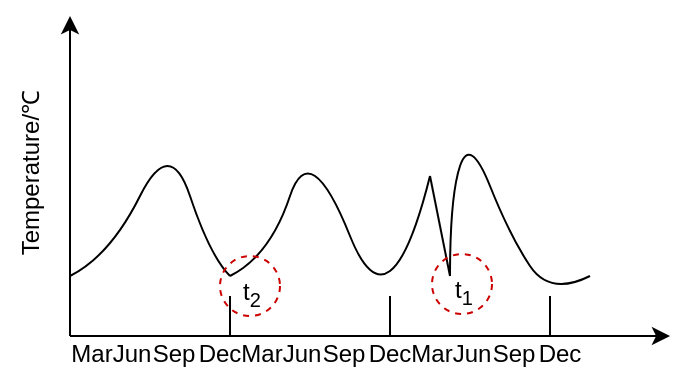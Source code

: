 <mxfile version="17.5.0" type="github">
  <diagram id="4WrgQo9HDSLUE4Cu_YAy" name="Page-1">
    <mxGraphModel dx="494" dy="288" grid="1" gridSize="10" guides="1" tooltips="1" connect="1" arrows="1" fold="1" page="1" pageScale="1" pageWidth="827" pageHeight="1169" math="0" shadow="0">
      <root>
        <mxCell id="0" />
        <mxCell id="1" parent="0" />
        <mxCell id="fKZ0vUbIrdOs_RoYnyiB-1" value="" style="endArrow=classic;html=1;rounded=0;" edge="1" parent="1">
          <mxGeometry width="50" height="50" relative="1" as="geometry">
            <mxPoint x="240" y="440" as="sourcePoint" />
            <mxPoint x="540" y="440" as="targetPoint" />
          </mxGeometry>
        </mxCell>
        <mxCell id="fKZ0vUbIrdOs_RoYnyiB-2" value="" style="endArrow=classic;html=1;rounded=0;" edge="1" parent="1">
          <mxGeometry width="50" height="50" relative="1" as="geometry">
            <mxPoint x="240" y="440" as="sourcePoint" />
            <mxPoint x="240" y="280" as="targetPoint" />
          </mxGeometry>
        </mxCell>
        <mxCell id="fKZ0vUbIrdOs_RoYnyiB-3" value="" style="endArrow=none;html=1;rounded=0;" edge="1" parent="1">
          <mxGeometry width="50" height="50" relative="1" as="geometry">
            <mxPoint x="320" y="440" as="sourcePoint" />
            <mxPoint x="320" y="420" as="targetPoint" />
          </mxGeometry>
        </mxCell>
        <mxCell id="fKZ0vUbIrdOs_RoYnyiB-4" value="" style="endArrow=none;html=1;rounded=0;" edge="1" parent="1">
          <mxGeometry width="50" height="50" relative="1" as="geometry">
            <mxPoint x="400" y="440" as="sourcePoint" />
            <mxPoint x="400" y="420" as="targetPoint" />
          </mxGeometry>
        </mxCell>
        <mxCell id="fKZ0vUbIrdOs_RoYnyiB-5" value="" style="endArrow=none;html=1;rounded=0;" edge="1" parent="1">
          <mxGeometry width="50" height="50" relative="1" as="geometry">
            <mxPoint x="480" y="440" as="sourcePoint" />
            <mxPoint x="480" y="420" as="targetPoint" />
          </mxGeometry>
        </mxCell>
        <mxCell id="fKZ0vUbIrdOs_RoYnyiB-6" value="Mar" style="text;html=1;strokeColor=none;fillColor=none;align=center;verticalAlign=middle;whiteSpace=wrap;rounded=0;" vertex="1" parent="1">
          <mxGeometry x="221" y="434" width="60" height="30" as="geometry" />
        </mxCell>
        <mxCell id="fKZ0vUbIrdOs_RoYnyiB-8" value="Jun" style="text;html=1;strokeColor=none;fillColor=none;align=center;verticalAlign=middle;whiteSpace=wrap;rounded=0;" vertex="1" parent="1">
          <mxGeometry x="241" y="434" width="60" height="30" as="geometry" />
        </mxCell>
        <mxCell id="fKZ0vUbIrdOs_RoYnyiB-10" value="Sep" style="text;html=1;strokeColor=none;fillColor=none;align=center;verticalAlign=middle;whiteSpace=wrap;rounded=0;" vertex="1" parent="1">
          <mxGeometry x="262" y="434" width="60" height="30" as="geometry" />
        </mxCell>
        <mxCell id="fKZ0vUbIrdOs_RoYnyiB-11" value="Dec" style="text;html=1;strokeColor=none;fillColor=none;align=center;verticalAlign=middle;whiteSpace=wrap;rounded=0;" vertex="1" parent="1">
          <mxGeometry x="285" y="434" width="60" height="30" as="geometry" />
        </mxCell>
        <mxCell id="fKZ0vUbIrdOs_RoYnyiB-19" value="Mar" style="text;html=1;strokeColor=none;fillColor=none;align=center;verticalAlign=middle;whiteSpace=wrap;rounded=0;" vertex="1" parent="1">
          <mxGeometry x="306" y="434" width="60" height="30" as="geometry" />
        </mxCell>
        <mxCell id="fKZ0vUbIrdOs_RoYnyiB-20" value="Jun" style="text;html=1;strokeColor=none;fillColor=none;align=center;verticalAlign=middle;whiteSpace=wrap;rounded=0;" vertex="1" parent="1">
          <mxGeometry x="326" y="434" width="60" height="30" as="geometry" />
        </mxCell>
        <mxCell id="fKZ0vUbIrdOs_RoYnyiB-21" value="Sep" style="text;html=1;strokeColor=none;fillColor=none;align=center;verticalAlign=middle;whiteSpace=wrap;rounded=0;" vertex="1" parent="1">
          <mxGeometry x="347" y="434" width="60" height="30" as="geometry" />
        </mxCell>
        <mxCell id="fKZ0vUbIrdOs_RoYnyiB-22" value="Dec" style="text;html=1;strokeColor=none;fillColor=none;align=center;verticalAlign=middle;whiteSpace=wrap;rounded=0;" vertex="1" parent="1">
          <mxGeometry x="370" y="434" width="60" height="30" as="geometry" />
        </mxCell>
        <mxCell id="fKZ0vUbIrdOs_RoYnyiB-23" value="Mar" style="text;html=1;strokeColor=none;fillColor=none;align=center;verticalAlign=middle;whiteSpace=wrap;rounded=0;" vertex="1" parent="1">
          <mxGeometry x="391" y="434" width="60" height="30" as="geometry" />
        </mxCell>
        <mxCell id="fKZ0vUbIrdOs_RoYnyiB-24" value="Jun" style="text;html=1;strokeColor=none;fillColor=none;align=center;verticalAlign=middle;whiteSpace=wrap;rounded=0;" vertex="1" parent="1">
          <mxGeometry x="411" y="434" width="60" height="30" as="geometry" />
        </mxCell>
        <mxCell id="fKZ0vUbIrdOs_RoYnyiB-25" value="Sep" style="text;html=1;strokeColor=none;fillColor=none;align=center;verticalAlign=middle;whiteSpace=wrap;rounded=0;" vertex="1" parent="1">
          <mxGeometry x="432" y="434" width="60" height="30" as="geometry" />
        </mxCell>
        <mxCell id="fKZ0vUbIrdOs_RoYnyiB-26" value="Dec" style="text;html=1;strokeColor=none;fillColor=none;align=center;verticalAlign=middle;whiteSpace=wrap;rounded=0;" vertex="1" parent="1">
          <mxGeometry x="455" y="434" width="60" height="30" as="geometry" />
        </mxCell>
        <mxCell id="fKZ0vUbIrdOs_RoYnyiB-27" value="" style="curved=1;endArrow=none;html=1;rounded=0;endFill=0;" edge="1" parent="1">
          <mxGeometry width="50" height="50" relative="1" as="geometry">
            <mxPoint x="240" y="410" as="sourcePoint" />
            <mxPoint x="320" y="410" as="targetPoint" />
            <Array as="points">
              <mxPoint x="260" y="400" />
              <mxPoint x="290" y="340" />
              <mxPoint x="310" y="400" />
            </Array>
          </mxGeometry>
        </mxCell>
        <mxCell id="fKZ0vUbIrdOs_RoYnyiB-28" value="" style="curved=1;endArrow=none;html=1;rounded=0;endFill=0;" edge="1" parent="1">
          <mxGeometry width="50" height="50" relative="1" as="geometry">
            <mxPoint x="320" y="410" as="sourcePoint" />
            <mxPoint x="420" y="360" as="targetPoint" />
            <Array as="points">
              <mxPoint x="340" y="400" />
              <mxPoint x="360" y="340" />
              <mxPoint x="400" y="440" />
            </Array>
          </mxGeometry>
        </mxCell>
        <mxCell id="fKZ0vUbIrdOs_RoYnyiB-31" value="" style="endArrow=none;html=1;rounded=0;" edge="1" parent="1">
          <mxGeometry width="50" height="50" relative="1" as="geometry">
            <mxPoint x="430" y="410" as="sourcePoint" />
            <mxPoint x="420" y="360" as="targetPoint" />
          </mxGeometry>
        </mxCell>
        <mxCell id="fKZ0vUbIrdOs_RoYnyiB-32" value="" style="curved=1;endArrow=none;html=1;rounded=0;endFill=0;" edge="1" parent="1">
          <mxGeometry width="50" height="50" relative="1" as="geometry">
            <mxPoint x="430" y="410" as="sourcePoint" />
            <mxPoint x="500" y="410" as="targetPoint" />
            <Array as="points">
              <mxPoint x="430" y="370" />
              <mxPoint x="440" y="340" />
              <mxPoint x="460" y="390" />
              <mxPoint x="480" y="420" />
            </Array>
          </mxGeometry>
        </mxCell>
        <mxCell id="fKZ0vUbIrdOs_RoYnyiB-34" value="&amp;nbsp;Temperature/℃" style="text;html=1;strokeColor=none;fillColor=none;align=center;verticalAlign=middle;whiteSpace=wrap;rounded=0;rotation=-90;" vertex="1" parent="1">
          <mxGeometry x="156" y="345" width="129" height="30" as="geometry" />
        </mxCell>
        <mxCell id="fKZ0vUbIrdOs_RoYnyiB-35" value="" style="ellipse;whiteSpace=wrap;html=1;aspect=fixed;fillColor=none;dashed=1;strokeColor=#CC0000;" vertex="1" parent="1">
          <mxGeometry x="315" y="400" width="30" height="30" as="geometry" />
        </mxCell>
        <mxCell id="fKZ0vUbIrdOs_RoYnyiB-36" value="t&lt;sub&gt;2&lt;/sub&gt;" style="text;html=1;strokeColor=none;fillColor=none;align=center;verticalAlign=middle;whiteSpace=wrap;rounded=0;dashed=1;" vertex="1" parent="1">
          <mxGeometry x="301" y="404" width="60" height="30" as="geometry" />
        </mxCell>
        <mxCell id="fKZ0vUbIrdOs_RoYnyiB-39" value="" style="ellipse;whiteSpace=wrap;html=1;aspect=fixed;fillColor=none;dashed=1;strokeColor=#CC0000;" vertex="1" parent="1">
          <mxGeometry x="421" y="399" width="30" height="30" as="geometry" />
        </mxCell>
        <mxCell id="fKZ0vUbIrdOs_RoYnyiB-40" value="t&lt;sub&gt;1&lt;/sub&gt;" style="text;html=1;strokeColor=none;fillColor=none;align=center;verticalAlign=middle;whiteSpace=wrap;rounded=0;dashed=1;" vertex="1" parent="1">
          <mxGeometry x="407" y="403" width="60" height="30" as="geometry" />
        </mxCell>
      </root>
    </mxGraphModel>
  </diagram>
</mxfile>
